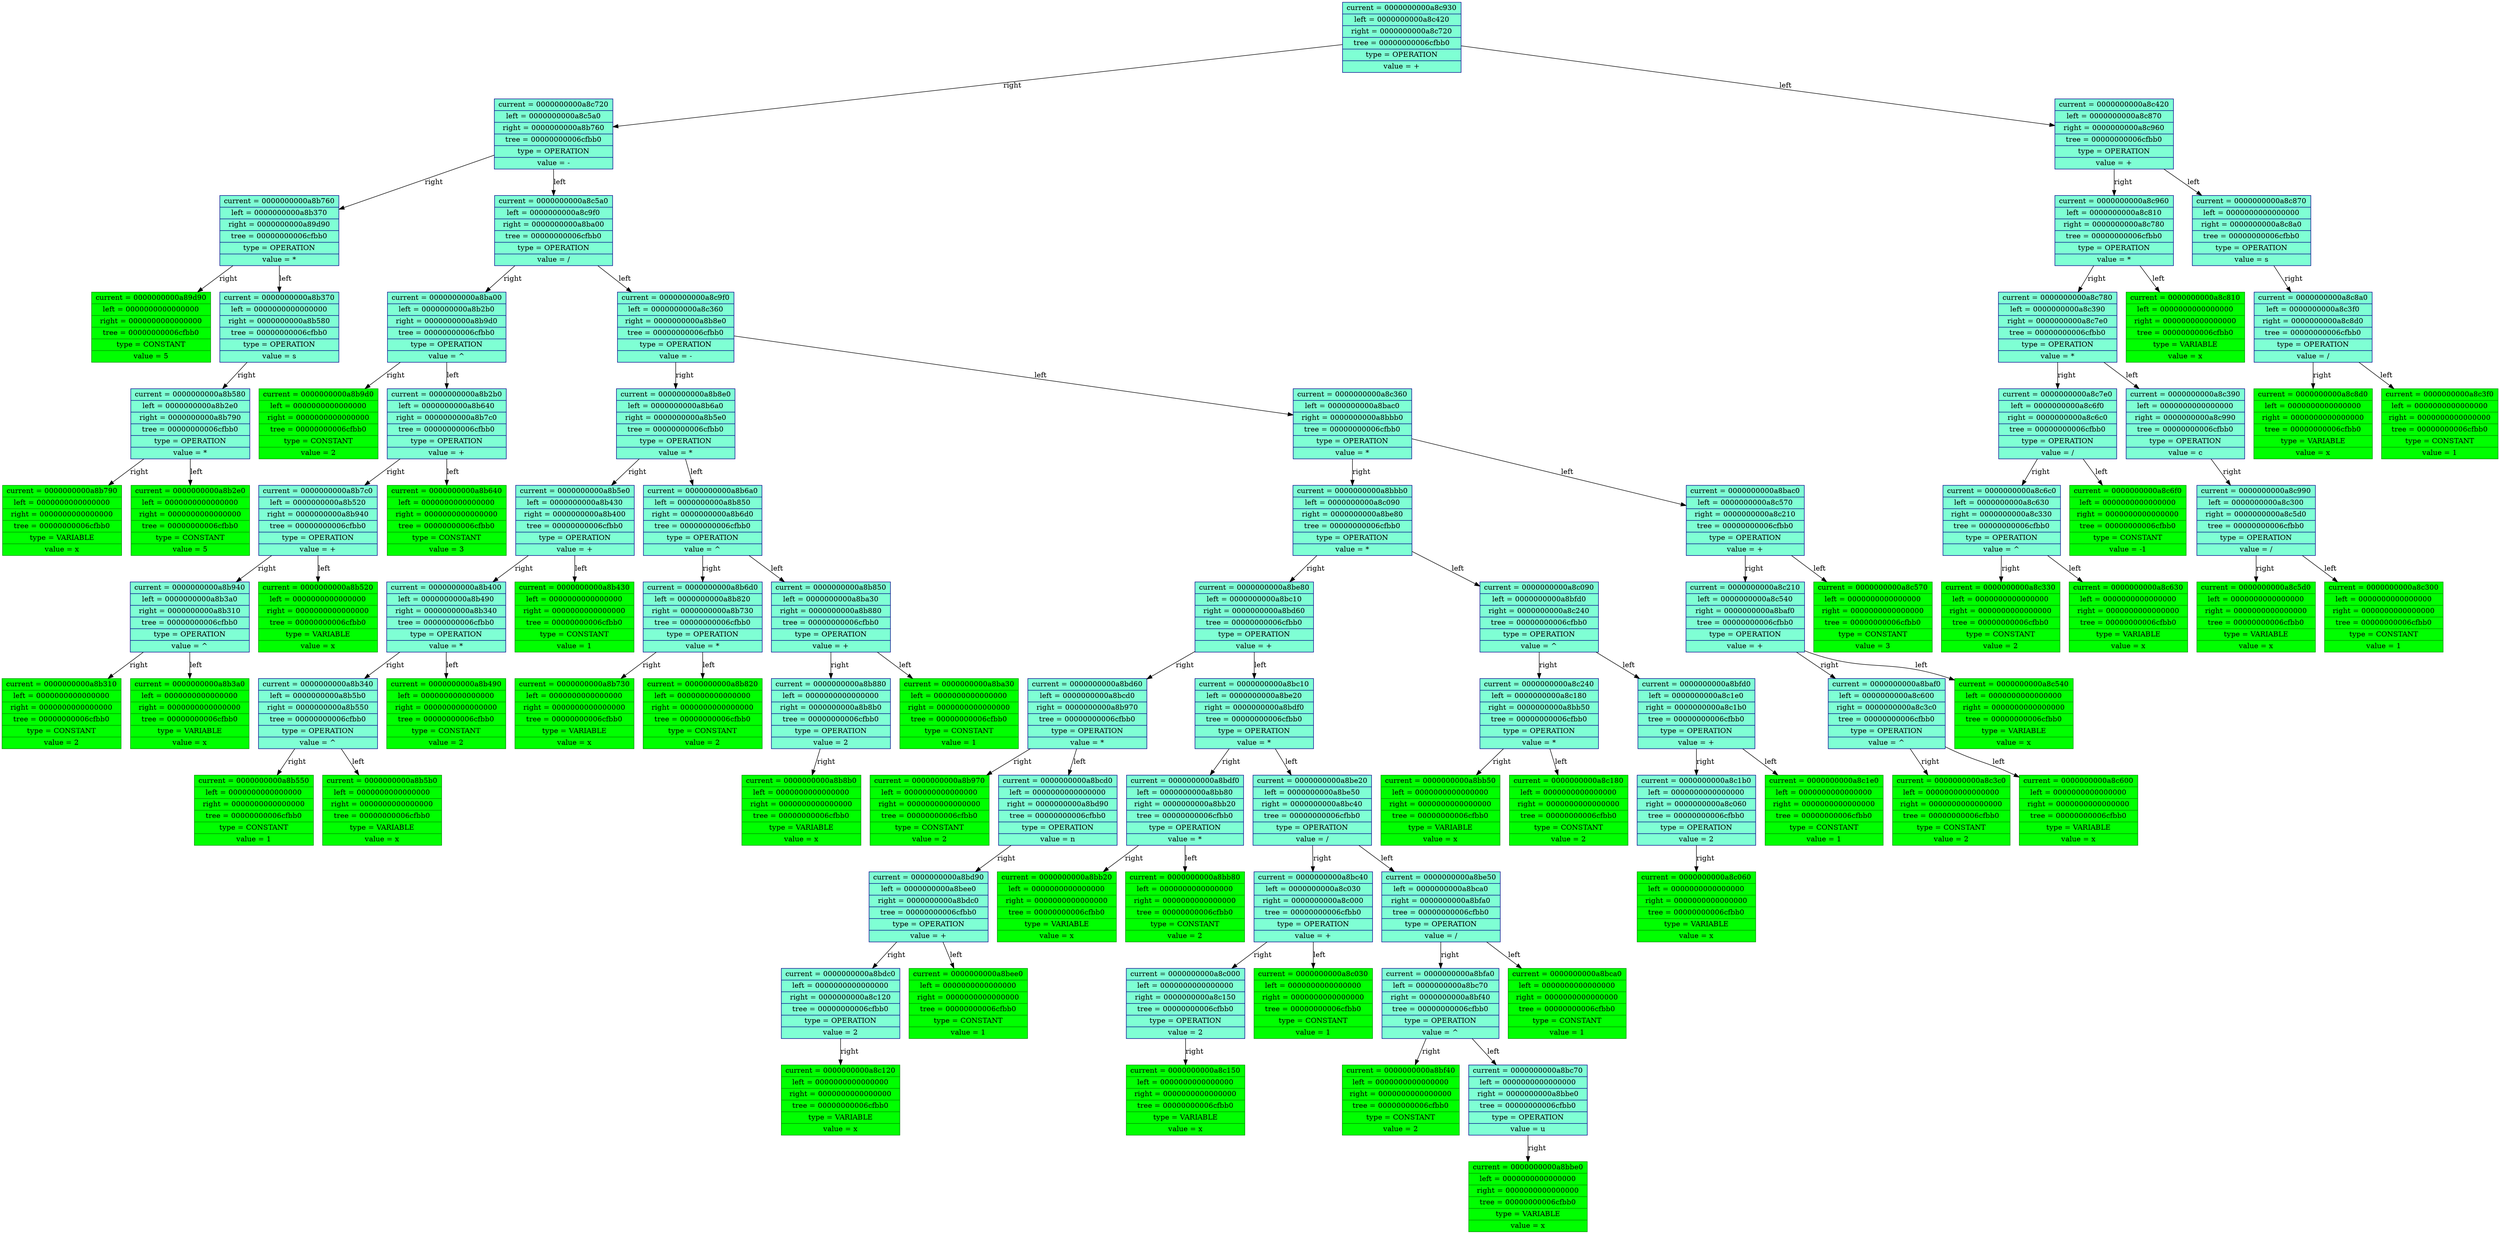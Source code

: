 digraph LIST{
	rankdir = TB;
"0000000000a8c930"[shape=record, color="blue4",style="filled",fillcolor="aquamarine",label="   { current =  0000000000a8c930 | left = 0000000000a8c420 | right = 0000000000a8c720 | tree = 00000000006cfbb0 | type = OPERATION | value = +} "];"0000000000a8c720"[shape=record, color="blue4",style="filled",fillcolor="aquamarine",label="   { current =  0000000000a8c720 | left = 0000000000a8c5a0 | right = 0000000000a8b760 | tree = 00000000006cfbb0 | type = OPERATION | value = -} "];"0000000000a8b760"[shape=record, color="blue4",style="filled",fillcolor="aquamarine",label="   { current =  0000000000a8b760 | left = 0000000000a8b370 | right = 0000000000a89d90 | tree = 00000000006cfbb0 | type = OPERATION | value = *} "];"0000000000a89d90"[shape=record, color="green4",style="filled",fillcolor="green1",label="   { current =  0000000000a89d90 | left = 0000000000000000 | right = 0000000000000000 | tree = 00000000006cfbb0 | type = CONSTANT | value = 5} "];"0000000000a8b370"[shape=record, color="blue4",style="filled",fillcolor="aquamarine",label="   { current =  0000000000a8b370 | left = 0000000000000000 | right = 0000000000a8b580 | tree = 00000000006cfbb0 | type = OPERATION | value = s} "];"0000000000a8b580"[shape=record, color="blue4",style="filled",fillcolor="aquamarine",label="   { current =  0000000000a8b580 | left = 0000000000a8b2e0 | right = 0000000000a8b790 | tree = 00000000006cfbb0 | type = OPERATION | value = *} "];"0000000000a8b790"[shape=record, color="green4",style="filled",fillcolor="green1",label="   { current =  0000000000a8b790 | left = 0000000000000000 | right = 0000000000000000 | tree = 00000000006cfbb0 | type = VARIABLE | value = x} "];"0000000000a8b2e0"[shape=record, color="green4",style="filled",fillcolor="green1",label="   { current =  0000000000a8b2e0 | left = 0000000000000000 | right = 0000000000000000 | tree = 00000000006cfbb0 | type = CONSTANT | value = 5} "];"0000000000a8c5a0"[shape=record, color="blue4",style="filled",fillcolor="aquamarine",label="   { current =  0000000000a8c5a0 | left = 0000000000a8c9f0 | right = 0000000000a8ba00 | tree = 00000000006cfbb0 | type = OPERATION | value = /} "];"0000000000a8ba00"[shape=record, color="blue4",style="filled",fillcolor="aquamarine",label="   { current =  0000000000a8ba00 | left = 0000000000a8b2b0 | right = 0000000000a8b9d0 | tree = 00000000006cfbb0 | type = OPERATION | value = ^} "];"0000000000a8b9d0"[shape=record, color="green4",style="filled",fillcolor="green1",label="   { current =  0000000000a8b9d0 | left = 0000000000000000 | right = 0000000000000000 | tree = 00000000006cfbb0 | type = CONSTANT | value = 2} "];"0000000000a8b2b0"[shape=record, color="blue4",style="filled",fillcolor="aquamarine",label="   { current =  0000000000a8b2b0 | left = 0000000000a8b640 | right = 0000000000a8b7c0 | tree = 00000000006cfbb0 | type = OPERATION | value = +} "];"0000000000a8b7c0"[shape=record, color="blue4",style="filled",fillcolor="aquamarine",label="   { current =  0000000000a8b7c0 | left = 0000000000a8b520 | right = 0000000000a8b940 | tree = 00000000006cfbb0 | type = OPERATION | value = +} "];"0000000000a8b940"[shape=record, color="blue4",style="filled",fillcolor="aquamarine",label="   { current =  0000000000a8b940 | left = 0000000000a8b3a0 | right = 0000000000a8b310 | tree = 00000000006cfbb0 | type = OPERATION | value = ^} "];"0000000000a8b310"[shape=record, color="green4",style="filled",fillcolor="green1",label="   { current =  0000000000a8b310 | left = 0000000000000000 | right = 0000000000000000 | tree = 00000000006cfbb0 | type = CONSTANT | value = 2} "];"0000000000a8b3a0"[shape=record, color="green4",style="filled",fillcolor="green1",label="   { current =  0000000000a8b3a0 | left = 0000000000000000 | right = 0000000000000000 | tree = 00000000006cfbb0 | type = VARIABLE | value = x} "];"0000000000a8b520"[shape=record, color="green4",style="filled",fillcolor="green1",label="   { current =  0000000000a8b520 | left = 0000000000000000 | right = 0000000000000000 | tree = 00000000006cfbb0 | type = VARIABLE | value = x} "];"0000000000a8b640"[shape=record, color="green4",style="filled",fillcolor="green1",label="   { current =  0000000000a8b640 | left = 0000000000000000 | right = 0000000000000000 | tree = 00000000006cfbb0 | type = CONSTANT | value = 3} "];"0000000000a8c9f0"[shape=record, color="blue4",style="filled",fillcolor="aquamarine",label="   { current =  0000000000a8c9f0 | left = 0000000000a8c360 | right = 0000000000a8b8e0 | tree = 00000000006cfbb0 | type = OPERATION | value = -} "];"0000000000a8b8e0"[shape=record, color="blue4",style="filled",fillcolor="aquamarine",label="   { current =  0000000000a8b8e0 | left = 0000000000a8b6a0 | right = 0000000000a8b5e0 | tree = 00000000006cfbb0 | type = OPERATION | value = *} "];"0000000000a8b5e0"[shape=record, color="blue4",style="filled",fillcolor="aquamarine",label="   { current =  0000000000a8b5e0 | left = 0000000000a8b430 | right = 0000000000a8b400 | tree = 00000000006cfbb0 | type = OPERATION | value = +} "];"0000000000a8b400"[shape=record, color="blue4",style="filled",fillcolor="aquamarine",label="   { current =  0000000000a8b400 | left = 0000000000a8b490 | right = 0000000000a8b340 | tree = 00000000006cfbb0 | type = OPERATION | value = *} "];"0000000000a8b340"[shape=record, color="blue4",style="filled",fillcolor="aquamarine",label="   { current =  0000000000a8b340 | left = 0000000000a8b5b0 | right = 0000000000a8b550 | tree = 00000000006cfbb0 | type = OPERATION | value = ^} "];"0000000000a8b550"[shape=record, color="green4",style="filled",fillcolor="green1",label="   { current =  0000000000a8b550 | left = 0000000000000000 | right = 0000000000000000 | tree = 00000000006cfbb0 | type = CONSTANT | value = 1} "];"0000000000a8b5b0"[shape=record, color="green4",style="filled",fillcolor="green1",label="   { current =  0000000000a8b5b0 | left = 0000000000000000 | right = 0000000000000000 | tree = 00000000006cfbb0 | type = VARIABLE | value = x} "];"0000000000a8b490"[shape=record, color="green4",style="filled",fillcolor="green1",label="   { current =  0000000000a8b490 | left = 0000000000000000 | right = 0000000000000000 | tree = 00000000006cfbb0 | type = CONSTANT | value = 2} "];"0000000000a8b430"[shape=record, color="green4",style="filled",fillcolor="green1",label="   { current =  0000000000a8b430 | left = 0000000000000000 | right = 0000000000000000 | tree = 00000000006cfbb0 | type = CONSTANT | value = 1} "];"0000000000a8b6a0"[shape=record, color="blue4",style="filled",fillcolor="aquamarine",label="   { current =  0000000000a8b6a0 | left = 0000000000a8b850 | right = 0000000000a8b6d0 | tree = 00000000006cfbb0 | type = OPERATION | value = ^} "];"0000000000a8b6d0"[shape=record, color="blue4",style="filled",fillcolor="aquamarine",label="   { current =  0000000000a8b6d0 | left = 0000000000a8b820 | right = 0000000000a8b730 | tree = 00000000006cfbb0 | type = OPERATION | value = *} "];"0000000000a8b730"[shape=record, color="green4",style="filled",fillcolor="green1",label="   { current =  0000000000a8b730 | left = 0000000000000000 | right = 0000000000000000 | tree = 00000000006cfbb0 | type = VARIABLE | value = x} "];"0000000000a8b820"[shape=record, color="green4",style="filled",fillcolor="green1",label="   { current =  0000000000a8b820 | left = 0000000000000000 | right = 0000000000000000 | tree = 00000000006cfbb0 | type = CONSTANT | value = 2} "];"0000000000a8b850"[shape=record, color="blue4",style="filled",fillcolor="aquamarine",label="   { current =  0000000000a8b850 | left = 0000000000a8ba30 | right = 0000000000a8b880 | tree = 00000000006cfbb0 | type = OPERATION | value = +} "];"0000000000a8b880"[shape=record, color="blue4",style="filled",fillcolor="aquamarine",label="   { current =  0000000000a8b880 | left = 0000000000000000 | right = 0000000000a8b8b0 | tree = 00000000006cfbb0 | type = OPERATION | value = 2} "];"0000000000a8b8b0"[shape=record, color="green4",style="filled",fillcolor="green1",label="   { current =  0000000000a8b8b0 | left = 0000000000000000 | right = 0000000000000000 | tree = 00000000006cfbb0 | type = VARIABLE | value = x} "];"0000000000a8ba30"[shape=record, color="green4",style="filled",fillcolor="green1",label="   { current =  0000000000a8ba30 | left = 0000000000000000 | right = 0000000000000000 | tree = 00000000006cfbb0 | type = CONSTANT | value = 1} "];"0000000000a8c360"[shape=record, color="blue4",style="filled",fillcolor="aquamarine",label="   { current =  0000000000a8c360 | left = 0000000000a8bac0 | right = 0000000000a8bbb0 | tree = 00000000006cfbb0 | type = OPERATION | value = *} "];"0000000000a8bbb0"[shape=record, color="blue4",style="filled",fillcolor="aquamarine",label="   { current =  0000000000a8bbb0 | left = 0000000000a8c090 | right = 0000000000a8be80 | tree = 00000000006cfbb0 | type = OPERATION | value = *} "];"0000000000a8be80"[shape=record, color="blue4",style="filled",fillcolor="aquamarine",label="   { current =  0000000000a8be80 | left = 0000000000a8bc10 | right = 0000000000a8bd60 | tree = 00000000006cfbb0 | type = OPERATION | value = +} "];"0000000000a8bd60"[shape=record, color="blue4",style="filled",fillcolor="aquamarine",label="   { current =  0000000000a8bd60 | left = 0000000000a8bcd0 | right = 0000000000a8b970 | tree = 00000000006cfbb0 | type = OPERATION | value = *} "];"0000000000a8b970"[shape=record, color="green4",style="filled",fillcolor="green1",label="   { current =  0000000000a8b970 | left = 0000000000000000 | right = 0000000000000000 | tree = 00000000006cfbb0 | type = CONSTANT | value = 2} "];"0000000000a8bcd0"[shape=record, color="blue4",style="filled",fillcolor="aquamarine",label="   { current =  0000000000a8bcd0 | left = 0000000000000000 | right = 0000000000a8bd90 | tree = 00000000006cfbb0 | type = OPERATION | value = n} "];"0000000000a8bd90"[shape=record, color="blue4",style="filled",fillcolor="aquamarine",label="   { current =  0000000000a8bd90 | left = 0000000000a8bee0 | right = 0000000000a8bdc0 | tree = 00000000006cfbb0 | type = OPERATION | value = +} "];"0000000000a8bdc0"[shape=record, color="blue4",style="filled",fillcolor="aquamarine",label="   { current =  0000000000a8bdc0 | left = 0000000000000000 | right = 0000000000a8c120 | tree = 00000000006cfbb0 | type = OPERATION | value = 2} "];"0000000000a8c120"[shape=record, color="green4",style="filled",fillcolor="green1",label="   { current =  0000000000a8c120 | left = 0000000000000000 | right = 0000000000000000 | tree = 00000000006cfbb0 | type = VARIABLE | value = x} "];"0000000000a8bee0"[shape=record, color="green4",style="filled",fillcolor="green1",label="   { current =  0000000000a8bee0 | left = 0000000000000000 | right = 0000000000000000 | tree = 00000000006cfbb0 | type = CONSTANT | value = 1} "];"0000000000a8bc10"[shape=record, color="blue4",style="filled",fillcolor="aquamarine",label="   { current =  0000000000a8bc10 | left = 0000000000a8be20 | right = 0000000000a8bdf0 | tree = 00000000006cfbb0 | type = OPERATION | value = *} "];"0000000000a8bdf0"[shape=record, color="blue4",style="filled",fillcolor="aquamarine",label="   { current =  0000000000a8bdf0 | left = 0000000000a8bb80 | right = 0000000000a8bb20 | tree = 00000000006cfbb0 | type = OPERATION | value = *} "];"0000000000a8bb20"[shape=record, color="green4",style="filled",fillcolor="green1",label="   { current =  0000000000a8bb20 | left = 0000000000000000 | right = 0000000000000000 | tree = 00000000006cfbb0 | type = VARIABLE | value = x} "];"0000000000a8bb80"[shape=record, color="green4",style="filled",fillcolor="green1",label="   { current =  0000000000a8bb80 | left = 0000000000000000 | right = 0000000000000000 | tree = 00000000006cfbb0 | type = CONSTANT | value = 2} "];"0000000000a8be20"[shape=record, color="blue4",style="filled",fillcolor="aquamarine",label="   { current =  0000000000a8be20 | left = 0000000000a8be50 | right = 0000000000a8bc40 | tree = 00000000006cfbb0 | type = OPERATION | value = /} "];"0000000000a8bc40"[shape=record, color="blue4",style="filled",fillcolor="aquamarine",label="   { current =  0000000000a8bc40 | left = 0000000000a8c030 | right = 0000000000a8c000 | tree = 00000000006cfbb0 | type = OPERATION | value = +} "];"0000000000a8c000"[shape=record, color="blue4",style="filled",fillcolor="aquamarine",label="   { current =  0000000000a8c000 | left = 0000000000000000 | right = 0000000000a8c150 | tree = 00000000006cfbb0 | type = OPERATION | value = 2} "];"0000000000a8c150"[shape=record, color="green4",style="filled",fillcolor="green1",label="   { current =  0000000000a8c150 | left = 0000000000000000 | right = 0000000000000000 | tree = 00000000006cfbb0 | type = VARIABLE | value = x} "];"0000000000a8c030"[shape=record, color="green4",style="filled",fillcolor="green1",label="   { current =  0000000000a8c030 | left = 0000000000000000 | right = 0000000000000000 | tree = 00000000006cfbb0 | type = CONSTANT | value = 1} "];"0000000000a8be50"[shape=record, color="blue4",style="filled",fillcolor="aquamarine",label="   { current =  0000000000a8be50 | left = 0000000000a8bca0 | right = 0000000000a8bfa0 | tree = 00000000006cfbb0 | type = OPERATION | value = /} "];"0000000000a8bfa0"[shape=record, color="blue4",style="filled",fillcolor="aquamarine",label="   { current =  0000000000a8bfa0 | left = 0000000000a8bc70 | right = 0000000000a8bf40 | tree = 00000000006cfbb0 | type = OPERATION | value = ^} "];"0000000000a8bf40"[shape=record, color="green4",style="filled",fillcolor="green1",label="   { current =  0000000000a8bf40 | left = 0000000000000000 | right = 0000000000000000 | tree = 00000000006cfbb0 | type = CONSTANT | value = 2} "];"0000000000a8bc70"[shape=record, color="blue4",style="filled",fillcolor="aquamarine",label="   { current =  0000000000a8bc70 | left = 0000000000000000 | right = 0000000000a8bbe0 | tree = 00000000006cfbb0 | type = OPERATION | value = u} "];"0000000000a8bbe0"[shape=record, color="green4",style="filled",fillcolor="green1",label="   { current =  0000000000a8bbe0 | left = 0000000000000000 | right = 0000000000000000 | tree = 00000000006cfbb0 | type = VARIABLE | value = x} "];"0000000000a8bca0"[shape=record, color="green4",style="filled",fillcolor="green1",label="   { current =  0000000000a8bca0 | left = 0000000000000000 | right = 0000000000000000 | tree = 00000000006cfbb0 | type = CONSTANT | value = 1} "];"0000000000a8c090"[shape=record, color="blue4",style="filled",fillcolor="aquamarine",label="   { current =  0000000000a8c090 | left = 0000000000a8bfd0 | right = 0000000000a8c240 | tree = 00000000006cfbb0 | type = OPERATION | value = ^} "];"0000000000a8c240"[shape=record, color="blue4",style="filled",fillcolor="aquamarine",label="   { current =  0000000000a8c240 | left = 0000000000a8c180 | right = 0000000000a8bb50 | tree = 00000000006cfbb0 | type = OPERATION | value = *} "];"0000000000a8bb50"[shape=record, color="green4",style="filled",fillcolor="green1",label="   { current =  0000000000a8bb50 | left = 0000000000000000 | right = 0000000000000000 | tree = 00000000006cfbb0 | type = VARIABLE | value = x} "];"0000000000a8c180"[shape=record, color="green4",style="filled",fillcolor="green1",label="   { current =  0000000000a8c180 | left = 0000000000000000 | right = 0000000000000000 | tree = 00000000006cfbb0 | type = CONSTANT | value = 2} "];"0000000000a8bfd0"[shape=record, color="blue4",style="filled",fillcolor="aquamarine",label="   { current =  0000000000a8bfd0 | left = 0000000000a8c1e0 | right = 0000000000a8c1b0 | tree = 00000000006cfbb0 | type = OPERATION | value = +} "];"0000000000a8c1b0"[shape=record, color="blue4",style="filled",fillcolor="aquamarine",label="   { current =  0000000000a8c1b0 | left = 0000000000000000 | right = 0000000000a8c060 | tree = 00000000006cfbb0 | type = OPERATION | value = 2} "];"0000000000a8c060"[shape=record, color="green4",style="filled",fillcolor="green1",label="   { current =  0000000000a8c060 | left = 0000000000000000 | right = 0000000000000000 | tree = 00000000006cfbb0 | type = VARIABLE | value = x} "];"0000000000a8c1e0"[shape=record, color="green4",style="filled",fillcolor="green1",label="   { current =  0000000000a8c1e0 | left = 0000000000000000 | right = 0000000000000000 | tree = 00000000006cfbb0 | type = CONSTANT | value = 1} "];"0000000000a8bac0"[shape=record, color="blue4",style="filled",fillcolor="aquamarine",label="   { current =  0000000000a8bac0 | left = 0000000000a8c570 | right = 0000000000a8c210 | tree = 00000000006cfbb0 | type = OPERATION | value = +} "];"0000000000a8c210"[shape=record, color="blue4",style="filled",fillcolor="aquamarine",label="   { current =  0000000000a8c210 | left = 0000000000a8c540 | right = 0000000000a8baf0 | tree = 00000000006cfbb0 | type = OPERATION | value = +} "];"0000000000a8baf0"[shape=record, color="blue4",style="filled",fillcolor="aquamarine",label="   { current =  0000000000a8baf0 | left = 0000000000a8c600 | right = 0000000000a8c3c0 | tree = 00000000006cfbb0 | type = OPERATION | value = ^} "];"0000000000a8c3c0"[shape=record, color="green4",style="filled",fillcolor="green1",label="   { current =  0000000000a8c3c0 | left = 0000000000000000 | right = 0000000000000000 | tree = 00000000006cfbb0 | type = CONSTANT | value = 2} "];"0000000000a8c600"[shape=record, color="green4",style="filled",fillcolor="green1",label="   { current =  0000000000a8c600 | left = 0000000000000000 | right = 0000000000000000 | tree = 00000000006cfbb0 | type = VARIABLE | value = x} "];"0000000000a8c540"[shape=record, color="green4",style="filled",fillcolor="green1",label="   { current =  0000000000a8c540 | left = 0000000000000000 | right = 0000000000000000 | tree = 00000000006cfbb0 | type = VARIABLE | value = x} "];"0000000000a8c570"[shape=record, color="green4",style="filled",fillcolor="green1",label="   { current =  0000000000a8c570 | left = 0000000000000000 | right = 0000000000000000 | tree = 00000000006cfbb0 | type = CONSTANT | value = 3} "];"0000000000a8c420"[shape=record, color="blue4",style="filled",fillcolor="aquamarine",label="   { current =  0000000000a8c420 | left = 0000000000a8c870 | right = 0000000000a8c960 | tree = 00000000006cfbb0 | type = OPERATION | value = +} "];"0000000000a8c960"[shape=record, color="blue4",style="filled",fillcolor="aquamarine",label="   { current =  0000000000a8c960 | left = 0000000000a8c810 | right = 0000000000a8c780 | tree = 00000000006cfbb0 | type = OPERATION | value = *} "];"0000000000a8c780"[shape=record, color="blue4",style="filled",fillcolor="aquamarine",label="   { current =  0000000000a8c780 | left = 0000000000a8c390 | right = 0000000000a8c7e0 | tree = 00000000006cfbb0 | type = OPERATION | value = *} "];"0000000000a8c7e0"[shape=record, color="blue4",style="filled",fillcolor="aquamarine",label="   { current =  0000000000a8c7e0 | left = 0000000000a8c6f0 | right = 0000000000a8c6c0 | tree = 00000000006cfbb0 | type = OPERATION | value = /} "];"0000000000a8c6c0"[shape=record, color="blue4",style="filled",fillcolor="aquamarine",label="   { current =  0000000000a8c6c0 | left = 0000000000a8c630 | right = 0000000000a8c330 | tree = 00000000006cfbb0 | type = OPERATION | value = ^} "];"0000000000a8c330"[shape=record, color="green4",style="filled",fillcolor="green1",label="   { current =  0000000000a8c330 | left = 0000000000000000 | right = 0000000000000000 | tree = 00000000006cfbb0 | type = CONSTANT | value = 2} "];"0000000000a8c630"[shape=record, color="green4",style="filled",fillcolor="green1",label="   { current =  0000000000a8c630 | left = 0000000000000000 | right = 0000000000000000 | tree = 00000000006cfbb0 | type = VARIABLE | value = x} "];"0000000000a8c6f0"[shape=record, color="green4",style="filled",fillcolor="green1",label="   { current =  0000000000a8c6f0 | left = 0000000000000000 | right = 0000000000000000 | tree = 00000000006cfbb0 | type = CONSTANT | value = -1} "];"0000000000a8c390"[shape=record, color="blue4",style="filled",fillcolor="aquamarine",label="   { current =  0000000000a8c390 | left = 0000000000000000 | right = 0000000000a8c990 | tree = 00000000006cfbb0 | type = OPERATION | value = c} "];"0000000000a8c990"[shape=record, color="blue4",style="filled",fillcolor="aquamarine",label="   { current =  0000000000a8c990 | left = 0000000000a8c300 | right = 0000000000a8c5d0 | tree = 00000000006cfbb0 | type = OPERATION | value = /} "];"0000000000a8c5d0"[shape=record, color="green4",style="filled",fillcolor="green1",label="   { current =  0000000000a8c5d0 | left = 0000000000000000 | right = 0000000000000000 | tree = 00000000006cfbb0 | type = VARIABLE | value = x} "];"0000000000a8c300"[shape=record, color="green4",style="filled",fillcolor="green1",label="   { current =  0000000000a8c300 | left = 0000000000000000 | right = 0000000000000000 | tree = 00000000006cfbb0 | type = CONSTANT | value = 1} "];"0000000000a8c810"[shape=record, color="green4",style="filled",fillcolor="green1",label="   { current =  0000000000a8c810 | left = 0000000000000000 | right = 0000000000000000 | tree = 00000000006cfbb0 | type = VARIABLE | value = x} "];"0000000000a8c870"[shape=record, color="blue4",style="filled",fillcolor="aquamarine",label="   { current =  0000000000a8c870 | left = 0000000000000000 | right = 0000000000a8c8a0 | tree = 00000000006cfbb0 | type = OPERATION | value = s} "];"0000000000a8c8a0"[shape=record, color="blue4",style="filled",fillcolor="aquamarine",label="   { current =  0000000000a8c8a0 | left = 0000000000a8c3f0 | right = 0000000000a8c8d0 | tree = 00000000006cfbb0 | type = OPERATION | value = /} "];"0000000000a8c8d0"[shape=record, color="green4",style="filled",fillcolor="green1",label="   { current =  0000000000a8c8d0 | left = 0000000000000000 | right = 0000000000000000 | tree = 00000000006cfbb0 | type = VARIABLE | value = x} "];"0000000000a8c3f0"[shape=record, color="green4",style="filled",fillcolor="green1",label="   { current =  0000000000a8c3f0 | left = 0000000000000000 | right = 0000000000000000 | tree = 00000000006cfbb0 | type = CONSTANT | value = 1} "];"0000000000a8c930" -> "0000000000a8c420"[label="left"];
"0000000000a8c420" -> "0000000000a8c870"[label="left"];
"0000000000a8c870" -> "0000000000a8c8a0"[label="right"];
"0000000000a8c8a0" -> "0000000000a8c3f0"[label="left"];
"0000000000a8c8a0" -> "0000000000a8c8d0"[label="right"];
"0000000000a8c420" -> "0000000000a8c960"[label="right"];
"0000000000a8c960" -> "0000000000a8c810"[label="left"];
"0000000000a8c960" -> "0000000000a8c780"[label="right"];
"0000000000a8c780" -> "0000000000a8c390"[label="left"];
"0000000000a8c390" -> "0000000000a8c990"[label="right"];
"0000000000a8c990" -> "0000000000a8c300"[label="left"];
"0000000000a8c990" -> "0000000000a8c5d0"[label="right"];
"0000000000a8c780" -> "0000000000a8c7e0"[label="right"];
"0000000000a8c7e0" -> "0000000000a8c6f0"[label="left"];
"0000000000a8c7e0" -> "0000000000a8c6c0"[label="right"];
"0000000000a8c6c0" -> "0000000000a8c630"[label="left"];
"0000000000a8c6c0" -> "0000000000a8c330"[label="right"];
"0000000000a8c930" -> "0000000000a8c720"[label="right"];
"0000000000a8c720" -> "0000000000a8c5a0"[label="left"];
"0000000000a8c5a0" -> "0000000000a8c9f0"[label="left"];
"0000000000a8c9f0" -> "0000000000a8c360"[label="left"];
"0000000000a8c360" -> "0000000000a8bac0"[label="left"];
"0000000000a8bac0" -> "0000000000a8c570"[label="left"];
"0000000000a8bac0" -> "0000000000a8c210"[label="right"];
"0000000000a8c210" -> "0000000000a8c540"[label="left"];
"0000000000a8c210" -> "0000000000a8baf0"[label="right"];
"0000000000a8baf0" -> "0000000000a8c600"[label="left"];
"0000000000a8baf0" -> "0000000000a8c3c0"[label="right"];
"0000000000a8c360" -> "0000000000a8bbb0"[label="right"];
"0000000000a8bbb0" -> "0000000000a8c090"[label="left"];
"0000000000a8c090" -> "0000000000a8bfd0"[label="left"];
"0000000000a8bfd0" -> "0000000000a8c1e0"[label="left"];
"0000000000a8bfd0" -> "0000000000a8c1b0"[label="right"];
"0000000000a8c1b0" -> "0000000000a8c060"[label="right"];
"0000000000a8c090" -> "0000000000a8c240"[label="right"];
"0000000000a8c240" -> "0000000000a8c180"[label="left"];
"0000000000a8c240" -> "0000000000a8bb50"[label="right"];
"0000000000a8bbb0" -> "0000000000a8be80"[label="right"];
"0000000000a8be80" -> "0000000000a8bc10"[label="left"];
"0000000000a8bc10" -> "0000000000a8be20"[label="left"];
"0000000000a8be20" -> "0000000000a8be50"[label="left"];
"0000000000a8be50" -> "0000000000a8bca0"[label="left"];
"0000000000a8be50" -> "0000000000a8bfa0"[label="right"];
"0000000000a8bfa0" -> "0000000000a8bc70"[label="left"];
"0000000000a8bc70" -> "0000000000a8bbe0"[label="right"];
"0000000000a8bfa0" -> "0000000000a8bf40"[label="right"];
"0000000000a8be20" -> "0000000000a8bc40"[label="right"];
"0000000000a8bc40" -> "0000000000a8c030"[label="left"];
"0000000000a8bc40" -> "0000000000a8c000"[label="right"];
"0000000000a8c000" -> "0000000000a8c150"[label="right"];
"0000000000a8bc10" -> "0000000000a8bdf0"[label="right"];
"0000000000a8bdf0" -> "0000000000a8bb80"[label="left"];
"0000000000a8bdf0" -> "0000000000a8bb20"[label="right"];
"0000000000a8be80" -> "0000000000a8bd60"[label="right"];
"0000000000a8bd60" -> "0000000000a8bcd0"[label="left"];
"0000000000a8bcd0" -> "0000000000a8bd90"[label="right"];
"0000000000a8bd90" -> "0000000000a8bee0"[label="left"];
"0000000000a8bd90" -> "0000000000a8bdc0"[label="right"];
"0000000000a8bdc0" -> "0000000000a8c120"[label="right"];
"0000000000a8bd60" -> "0000000000a8b970"[label="right"];
"0000000000a8c9f0" -> "0000000000a8b8e0"[label="right"];
"0000000000a8b8e0" -> "0000000000a8b6a0"[label="left"];
"0000000000a8b6a0" -> "0000000000a8b850"[label="left"];
"0000000000a8b850" -> "0000000000a8ba30"[label="left"];
"0000000000a8b850" -> "0000000000a8b880"[label="right"];
"0000000000a8b880" -> "0000000000a8b8b0"[label="right"];
"0000000000a8b6a0" -> "0000000000a8b6d0"[label="right"];
"0000000000a8b6d0" -> "0000000000a8b820"[label="left"];
"0000000000a8b6d0" -> "0000000000a8b730"[label="right"];
"0000000000a8b8e0" -> "0000000000a8b5e0"[label="right"];
"0000000000a8b5e0" -> "0000000000a8b430"[label="left"];
"0000000000a8b5e0" -> "0000000000a8b400"[label="right"];
"0000000000a8b400" -> "0000000000a8b490"[label="left"];
"0000000000a8b400" -> "0000000000a8b340"[label="right"];
"0000000000a8b340" -> "0000000000a8b5b0"[label="left"];
"0000000000a8b340" -> "0000000000a8b550"[label="right"];
"0000000000a8c5a0" -> "0000000000a8ba00"[label="right"];
"0000000000a8ba00" -> "0000000000a8b2b0"[label="left"];
"0000000000a8b2b0" -> "0000000000a8b640"[label="left"];
"0000000000a8b2b0" -> "0000000000a8b7c0"[label="right"];
"0000000000a8b7c0" -> "0000000000a8b520"[label="left"];
"0000000000a8b7c0" -> "0000000000a8b940"[label="right"];
"0000000000a8b940" -> "0000000000a8b3a0"[label="left"];
"0000000000a8b940" -> "0000000000a8b310"[label="right"];
"0000000000a8ba00" -> "0000000000a8b9d0"[label="right"];
"0000000000a8c720" -> "0000000000a8b760"[label="right"];
"0000000000a8b760" -> "0000000000a8b370"[label="left"];
"0000000000a8b370" -> "0000000000a8b580"[label="right"];
"0000000000a8b580" -> "0000000000a8b2e0"[label="left"];
"0000000000a8b580" -> "0000000000a8b790"[label="right"];
"0000000000a8b760" -> "0000000000a89d90"[label="right"];
}
